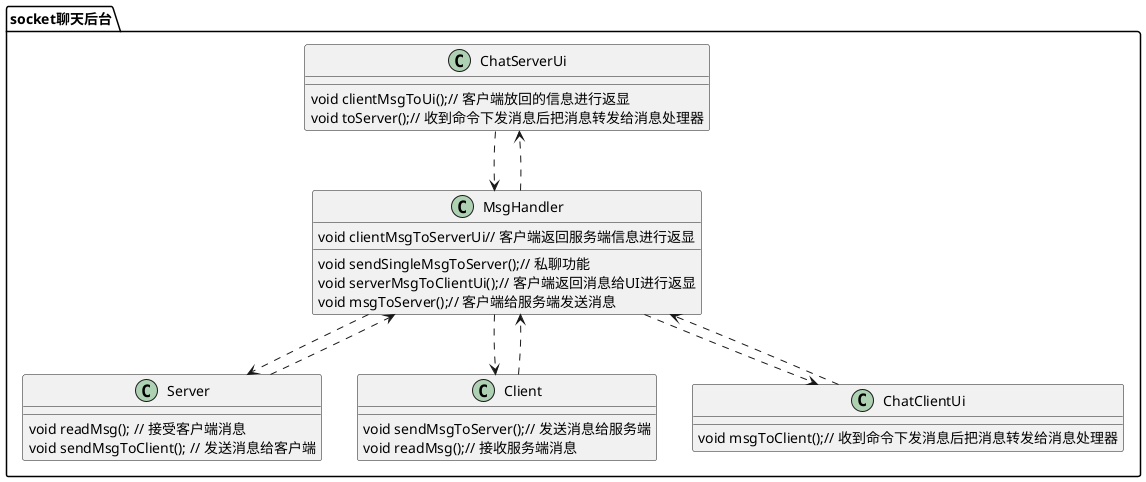 @startuml

package socket聊天后台{

    class ChatServerUi {
        void clientMsgToUi();// 客户端放回的信息进行返显
        void toServer();// 收到命令下发消息后把消息转发给消息处理器
    }

    class MsgHandler {
        void sendSingleMsgToServer();// 私聊功能
        void serverMsgToClientUi();// 客户端返回消息给UI进行返显
        void msgToServer();// 客户端给服务端发送消息
        void clientMsgToServerUi// 客户端返回服务端信息进行返显
    }

    class Server {
        void readMsg(); // 接受客户端消息
        void sendMsgToClient(); // 发送消息给客户端
    }

    class Client {
        void sendMsgToServer();// 发送消息给服务端
        void readMsg();// 接收服务端消息
    }

    class ChatClientUi {
        void msgToClient();// 收到命令下发消息后把消息转发给消息处理器
    }
    ChatServerUi ..> MsgHandler
    MsgHandler ..> Server
    Client..> MsgHandler
    MsgHandler..> ChatClientUi
    ChatClientUi..> MsgHandler
    MsgHandler ..> Client
    Server..> MsgHandler
    MsgHandler..> ChatServerUi

}
@enduml